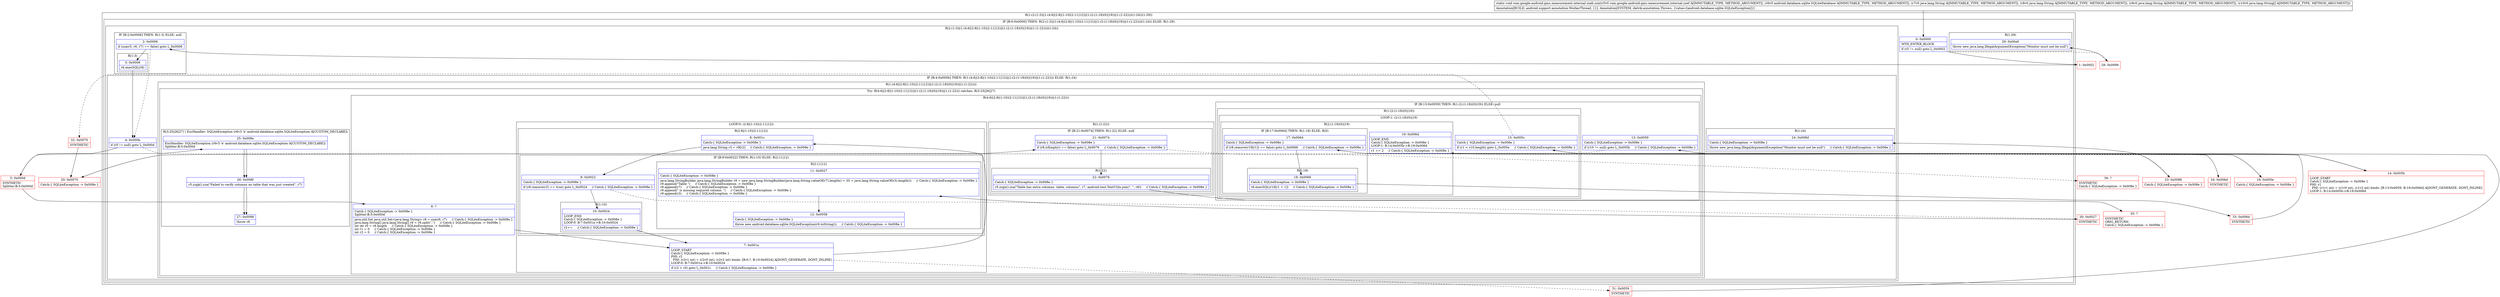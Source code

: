 digraph "CFG forcom.google.android.gms.measurement.internal.zzab.zza(Lcom\/google\/android\/gms\/measurement\/internal\/zzef;Landroid\/database\/sqlite\/SQLiteDatabase;Ljava\/lang\/String;Ljava\/lang\/String;Ljava\/lang\/String;[Ljava\/lang\/String;)V" {
subgraph cluster_Region_609888041 {
label = "R(1:(2:(1:3)|(1:(4:6|(2:8|(1:10)(2:11|12))|(1:(2:(1:18)(0)|19))|(1:(1:22))))(1:24))(1:29))";
node [shape=record,color=blue];
subgraph cluster_IfRegion_1247835685 {
label = "IF [B:0:0x0000] THEN: R(2:(1:3)|(1:(4:6|(2:8|(1:10)(2:11|12))|(1:(2:(1:18)(0)|19))|(1:(1:22))))(1:24)) ELSE: R(1:29)";
node [shape=record,color=blue];
Node_0 [shape=record,label="{0\:\ 0x0000|MTH_ENTER_BLOCK\l|if (r5 != null) goto L_0x0002\l}"];
subgraph cluster_Region_755163943 {
label = "R(2:(1:3)|(1:(4:6|(2:8|(1:10)(2:11|12))|(1:(2:(1:18)(0)|19))|(1:(1:22))))(1:24))";
node [shape=record,color=blue];
subgraph cluster_IfRegion_411686953 {
label = "IF [B:2:0x0006] THEN: R(1:3) ELSE: null";
node [shape=record,color=blue];
Node_2 [shape=record,label="{2\:\ 0x0006|if (zza(r5, r6, r7) == false) goto L_0x0008\l}"];
subgraph cluster_Region_1830803326 {
label = "R(1:3)";
node [shape=record,color=blue];
Node_3 [shape=record,label="{3\:\ 0x0008|r6.execSQL(r8)\l}"];
}
}
subgraph cluster_IfRegion_612844966 {
label = "IF [B:4:0x000b] THEN: R(1:(4:6|(2:8|(1:10)(2:11|12))|(1:(2:(1:18)(0)|19))|(1:(1:22)))) ELSE: R(1:24)";
node [shape=record,color=blue];
Node_4 [shape=record,label="{4\:\ 0x000b|if (r5 != null) goto L_0x000d\l}"];
subgraph cluster_Region_505844170 {
label = "R(1:(4:6|(2:8|(1:10)(2:11|12))|(1:(2:(1:18)(0)|19))|(1:(1:22))))";
node [shape=record,color=blue];
subgraph cluster_TryCatchRegion_1211648695 {
label = "Try: R(4:6|(2:8|(1:10)(2:11|12))|(1:(2:(1:18)(0)|19))|(1:(1:22))) catches: R(3:25|26|27)";
node [shape=record,color=blue];
subgraph cluster_Region_262627720 {
label = "R(4:6|(2:8|(1:10)(2:11|12))|(1:(2:(1:18)(0)|19))|(1:(1:22)))";
node [shape=record,color=blue];
Node_6 [shape=record,label="{6\:\ ?|Catch:\{ SQLiteException \-\> 0x008e \}\lSplitter:B:5:0x000d\l|java.util.Set java.util.Set\<java.lang.String\> r8 = zza(r6, r7)     \/\/ Catch:\{ SQLiteException \-\> 0x008e \}\ljava.lang.String[] java.lang.String[] r9 = r9.split(\",\")     \/\/ Catch:\{ SQLiteException \-\> 0x008e \}\lint int r0 = r9.length     \/\/ Catch:\{ SQLiteException \-\> 0x008e \}\lint r1 = 0     \/\/ Catch:\{ SQLiteException \-\> 0x008e \}\lint r2 = 0     \/\/ Catch:\{ SQLiteException \-\> 0x008e \}\l}"];
subgraph cluster_LoopRegion_1592781059 {
label = "LOOP:0: (2:8|(1:10)(2:11|12))";
node [shape=record,color=blue];
Node_7 [shape=record,label="{7\:\ 0x001a|LOOP_START\lCatch:\{ SQLiteException \-\> 0x008e \}\lPHI: r2 \l  PHI: (r2v1 int) = (r2v0 int), (r2v2 int) binds: [B:6:?, B:10:0x0024] A[DONT_GENERATE, DONT_INLINE]\lLOOP:0: B:7:0x001a\-\>B:10:0x0024\l|if (r2 \< r0) goto L_0x001c     \/\/ Catch:\{ SQLiteException \-\> 0x008e \}\l}"];
subgraph cluster_Region_1476785481 {
label = "R(2:8|(1:10)(2:11|12))";
node [shape=record,color=blue];
Node_8 [shape=record,label="{8\:\ 0x001c|Catch:\{ SQLiteException \-\> 0x008e \}\l|java.lang.String r3 = r9[r2]     \/\/ Catch:\{ SQLiteException \-\> 0x008e \}\l}"];
subgraph cluster_IfRegion_1420533581 {
label = "IF [B:9:0x0022] THEN: R(1:10) ELSE: R(2:11|12)";
node [shape=record,color=blue];
Node_9 [shape=record,label="{9\:\ 0x0022|Catch:\{ SQLiteException \-\> 0x008e \}\l|if (r8.remove(r3) == true) goto L_0x0024     \/\/ Catch:\{ SQLiteException \-\> 0x008e \}\l}"];
subgraph cluster_Region_1087839241 {
label = "R(1:10)";
node [shape=record,color=blue];
Node_10 [shape=record,label="{10\:\ 0x0024|LOOP_END\lCatch:\{ SQLiteException \-\> 0x008e \}\lLOOP:0: B:7:0x001a\-\>B:10:0x0024\l|r2++     \/\/ Catch:\{ SQLiteException \-\> 0x008e \}\l}"];
}
subgraph cluster_Region_584918235 {
label = "R(2:11|12)";
node [shape=record,color=blue];
Node_11 [shape=record,label="{11\:\ 0x0027|Catch:\{ SQLiteException \-\> 0x008e \}\l|java.lang.StringBuilder java.lang.StringBuilder r9 = new java.lang.StringBuilder(java.lang.String.valueOf(r7).length() + 35 + java.lang.String.valueOf(r3).length())     \/\/ Catch:\{ SQLiteException \-\> 0x008e \}\lr9.append(\"Table \")     \/\/ Catch:\{ SQLiteException \-\> 0x008e \}\lr9.append(r7)     \/\/ Catch:\{ SQLiteException \-\> 0x008e \}\lr9.append(\" is missing required column: \")     \/\/ Catch:\{ SQLiteException \-\> 0x008e \}\lr9.append(r3)     \/\/ Catch:\{ SQLiteException \-\> 0x008e \}\l}"];
Node_12 [shape=record,label="{12\:\ 0x0058|Catch:\{ SQLiteException \-\> 0x008e \}\l|throw new android.database.sqlite.SQLiteException(r9.toString())     \/\/ Catch:\{ SQLiteException \-\> 0x008e \}\l}"];
}
}
}
}
subgraph cluster_IfRegion_1536147689 {
label = "IF [B:13:0x0059] THEN: R(1:(2:(1:18)(0)|19)) ELSE: null";
node [shape=record,color=blue];
Node_13 [shape=record,label="{13\:\ 0x0059|Catch:\{ SQLiteException \-\> 0x008e \}\l|if (r10 != null) goto L_0x005b     \/\/ Catch:\{ SQLiteException \-\> 0x008e \}\l}"];
subgraph cluster_Region_1169888331 {
label = "R(1:(2:(1:18)(0)|19))";
node [shape=record,color=blue];
subgraph cluster_LoopRegion_615041024 {
label = "LOOP:1: (2:(1:18)(0)|19)";
node [shape=record,color=blue];
Node_15 [shape=record,label="{15\:\ 0x005c|Catch:\{ SQLiteException \-\> 0x008e \}\l|if (r1 \< r10.length) goto L_0x005e     \/\/ Catch:\{ SQLiteException \-\> 0x008e \}\l}"];
subgraph cluster_Region_378095332 {
label = "R(2:(1:18)(0)|19)";
node [shape=record,color=blue];
subgraph cluster_IfRegion_166847393 {
label = "IF [B:17:0x0064] THEN: R(1:18) ELSE: R(0)";
node [shape=record,color=blue];
Node_17 [shape=record,label="{17\:\ 0x0064|Catch:\{ SQLiteException \-\> 0x008e \}\l|if (r8.remove(r10[r1]) == false) goto L_0x0066     \/\/ Catch:\{ SQLiteException \-\> 0x008e \}\l}"];
subgraph cluster_Region_1641105089 {
label = "R(1:18)";
node [shape=record,color=blue];
Node_18 [shape=record,label="{18\:\ 0x0066|Catch:\{ SQLiteException \-\> 0x008e \}\l|r6.execSQL(r10[r1 + 1])     \/\/ Catch:\{ SQLiteException \-\> 0x008e \}\l}"];
}
subgraph cluster_Region_1866032631 {
label = "R(0)";
node [shape=record,color=blue];
}
}
Node_19 [shape=record,label="{19\:\ 0x006d|LOOP_END\lCatch:\{ SQLiteException \-\> 0x008e \}\lLOOP:1: B:14:0x005b\-\>B:19:0x006d\l|r1 += 2     \/\/ Catch:\{ SQLiteException \-\> 0x008e \}\l}"];
}
}
}
}
subgraph cluster_Region_1709107029 {
label = "R(1:(1:22))";
node [shape=record,color=blue];
subgraph cluster_IfRegion_1682165721 {
label = "IF [B:21:0x0074] THEN: R(1:22) ELSE: null";
node [shape=record,color=blue];
Node_21 [shape=record,label="{21\:\ 0x0074|Catch:\{ SQLiteException \-\> 0x008e \}\l|if (r8.isEmpty() == false) goto L_0x0076     \/\/ Catch:\{ SQLiteException \-\> 0x008e \}\l}"];
subgraph cluster_Region_1348225528 {
label = "R(1:22)";
node [shape=record,color=blue];
Node_22 [shape=record,label="{22\:\ 0x0076|Catch:\{ SQLiteException \-\> 0x008e \}\l|r5.zzgn().zza(\"Table has extra columns. table, columns\", r7, android.text.TextUtils.join(\", \", r8))     \/\/ Catch:\{ SQLiteException \-\> 0x008e \}\l}"];
}
}
}
}
subgraph cluster_Region_1081338767 {
label = "R(3:25|26|27) | ExcHandler: SQLiteException (r6v3 'e' android.database.sqlite.SQLiteException A[CUSTOM_DECLARE])\l";
node [shape=record,color=blue];
Node_25 [shape=record,label="{25\:\ 0x008e|ExcHandler: SQLiteException (r6v3 'e' android.database.sqlite.SQLiteException A[CUSTOM_DECLARE])\lSplitter:B:5:0x000d\l}"];
Node_26 [shape=record,label="{26\:\ 0x008f|r5.zzgk().zza(\"Failed to verify columns on table that was just created\", r7)\l}"];
Node_27 [shape=record,label="{27\:\ 0x0098|throw r6\l}"];
}
}
}
subgraph cluster_Region_1568126598 {
label = "R(1:24)";
node [shape=record,color=blue];
Node_24 [shape=record,label="{24\:\ 0x008d|Catch:\{ SQLiteException \-\> 0x008e \}\l|throw new java.lang.IllegalArgumentException(\"Monitor must not be null\")     \/\/ Catch:\{ SQLiteException \-\> 0x008e \}\l}"];
}
}
}
subgraph cluster_Region_2034595330 {
label = "R(1:29)";
node [shape=record,color=blue];
Node_29 [shape=record,label="{29\:\ 0x00a0|throw new java.lang.IllegalArgumentException(\"Monitor must not be null\")\l}"];
}
}
}
subgraph cluster_Region_1081338767 {
label = "R(3:25|26|27) | ExcHandler: SQLiteException (r6v3 'e' android.database.sqlite.SQLiteException A[CUSTOM_DECLARE])\l";
node [shape=record,color=blue];
Node_25 [shape=record,label="{25\:\ 0x008e|ExcHandler: SQLiteException (r6v3 'e' android.database.sqlite.SQLiteException A[CUSTOM_DECLARE])\lSplitter:B:5:0x000d\l}"];
Node_26 [shape=record,label="{26\:\ 0x008f|r5.zzgk().zza(\"Failed to verify columns on table that was just created\", r7)\l}"];
Node_27 [shape=record,label="{27\:\ 0x0098|throw r6\l}"];
}
Node_1 [shape=record,color=red,label="{1\:\ 0x0002}"];
Node_5 [shape=record,color=red,label="{5\:\ 0x000d|SYNTHETIC\lSplitter:B:5:0x000d\l}"];
Node_14 [shape=record,color=red,label="{14\:\ 0x005b|LOOP_START\lCatch:\{ SQLiteException \-\> 0x008e \}\lPHI: r1 \l  PHI: (r1v1 int) = (r1v0 int), (r1v2 int) binds: [B:13:0x0059, B:19:0x006d] A[DONT_GENERATE, DONT_INLINE]\lLOOP:1: B:14:0x005b\-\>B:19:0x006d\l}"];
Node_16 [shape=record,color=red,label="{16\:\ 0x005e|Catch:\{ SQLiteException \-\> 0x008e \}\l}"];
Node_20 [shape=record,color=red,label="{20\:\ 0x0070|Catch:\{ SQLiteException \-\> 0x008e \}\l}"];
Node_23 [shape=record,color=red,label="{23\:\ 0x0086|Catch:\{ SQLiteException \-\> 0x008e \}\l}"];
Node_28 [shape=record,color=red,label="{28\:\ 0x0099}"];
Node_30 [shape=record,color=red,label="{30\:\ 0x0027|SYNTHETIC\l}"];
Node_31 [shape=record,color=red,label="{31\:\ 0x0059|SYNTHETIC\l}"];
Node_32 [shape=record,color=red,label="{32\:\ 0x0070|SYNTHETIC\l}"];
Node_33 [shape=record,color=red,label="{33\:\ 0x006d|SYNTHETIC\l}"];
Node_34 [shape=record,color=red,label="{34\:\ 0x006d|SYNTHETIC\l}"];
Node_35 [shape=record,color=red,label="{35\:\ ?|SYNTHETIC\lORIG_RETURN\lCatch:\{ SQLiteException \-\> 0x008e \}\l}"];
Node_36 [shape=record,color=red,label="{36\:\ ?|SYNTHETIC\lCatch:\{ SQLiteException \-\> 0x008e \}\l}"];
MethodNode[shape=record,label="{static void com.google.android.gms.measurement.internal.zzab.zza((r5v0 com.google.android.gms.measurement.internal.zzef A[IMMUTABLE_TYPE, METHOD_ARGUMENT]), (r6v0 android.database.sqlite.SQLiteDatabase A[IMMUTABLE_TYPE, METHOD_ARGUMENT]), (r7v0 java.lang.String A[IMMUTABLE_TYPE, METHOD_ARGUMENT]), (r8v0 java.lang.String A[IMMUTABLE_TYPE, METHOD_ARGUMENT]), (r9v0 java.lang.String A[IMMUTABLE_TYPE, METHOD_ARGUMENT]), (r10v0 java.lang.String[] A[IMMUTABLE_TYPE, METHOD_ARGUMENT]))  | Annotation[BUILD, android.support.annotation.WorkerThread, \{\}], Annotation[SYSTEM, dalvik.annotation.Throws, \{value=[android.database.sqlite.SQLiteException]\}]\l}"];
MethodNode -> Node_0;
Node_0 -> Node_1;
Node_0 -> Node_28[style=dashed];
Node_2 -> Node_3;
Node_2 -> Node_4[style=dashed];
Node_3 -> Node_4;
Node_4 -> Node_5;
Node_4 -> Node_23[style=dashed];
Node_6 -> Node_7;
Node_7 -> Node_8;
Node_7 -> Node_31[style=dashed];
Node_8 -> Node_9;
Node_9 -> Node_10;
Node_9 -> Node_30[style=dashed];
Node_10 -> Node_7;
Node_11 -> Node_12;
Node_13 -> Node_14;
Node_13 -> Node_20[style=dashed];
Node_15 -> Node_16;
Node_15 -> Node_32[style=dashed];
Node_17 -> Node_18;
Node_17 -> Node_34[style=dashed];
Node_18 -> Node_33;
Node_19 -> Node_14;
Node_21 -> Node_22;
Node_21 -> Node_36[style=dashed];
Node_22 -> Node_35;
Node_25 -> Node_26;
Node_26 -> Node_27;
Node_25 -> Node_26;
Node_26 -> Node_27;
Node_1 -> Node_2;
Node_5 -> Node_6;
Node_5 -> Node_25;
Node_14 -> Node_15;
Node_16 -> Node_17;
Node_20 -> Node_21;
Node_23 -> Node_24;
Node_28 -> Node_29;
Node_30 -> Node_11;
Node_31 -> Node_13;
Node_32 -> Node_20;
Node_33 -> Node_19;
Node_34 -> Node_19;
}

